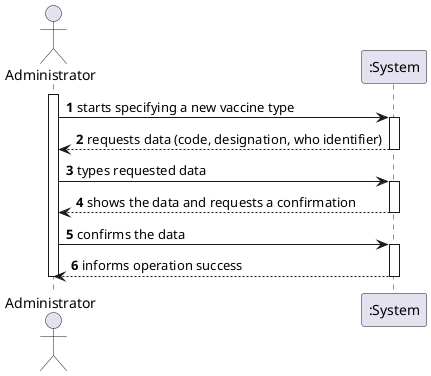 @startuml
autonumber
actor "Administrator" as ADM

activate ADM
ADM -> ":System" : starts specifying a new vaccine type
activate ":System"
":System" --> ADM : requests data (code, designation, who identifier)
deactivate ":System"

ADM -> ":System" : types requested data
activate ":System"
":System" --> ADM : shows the data and requests a confirmation
deactivate ":System"


ADM -> ":System" : confirms the data
activate ":System"
":System" --> ADM : informs operation success
deactivate ":System"

deactivate ADM

@enduml